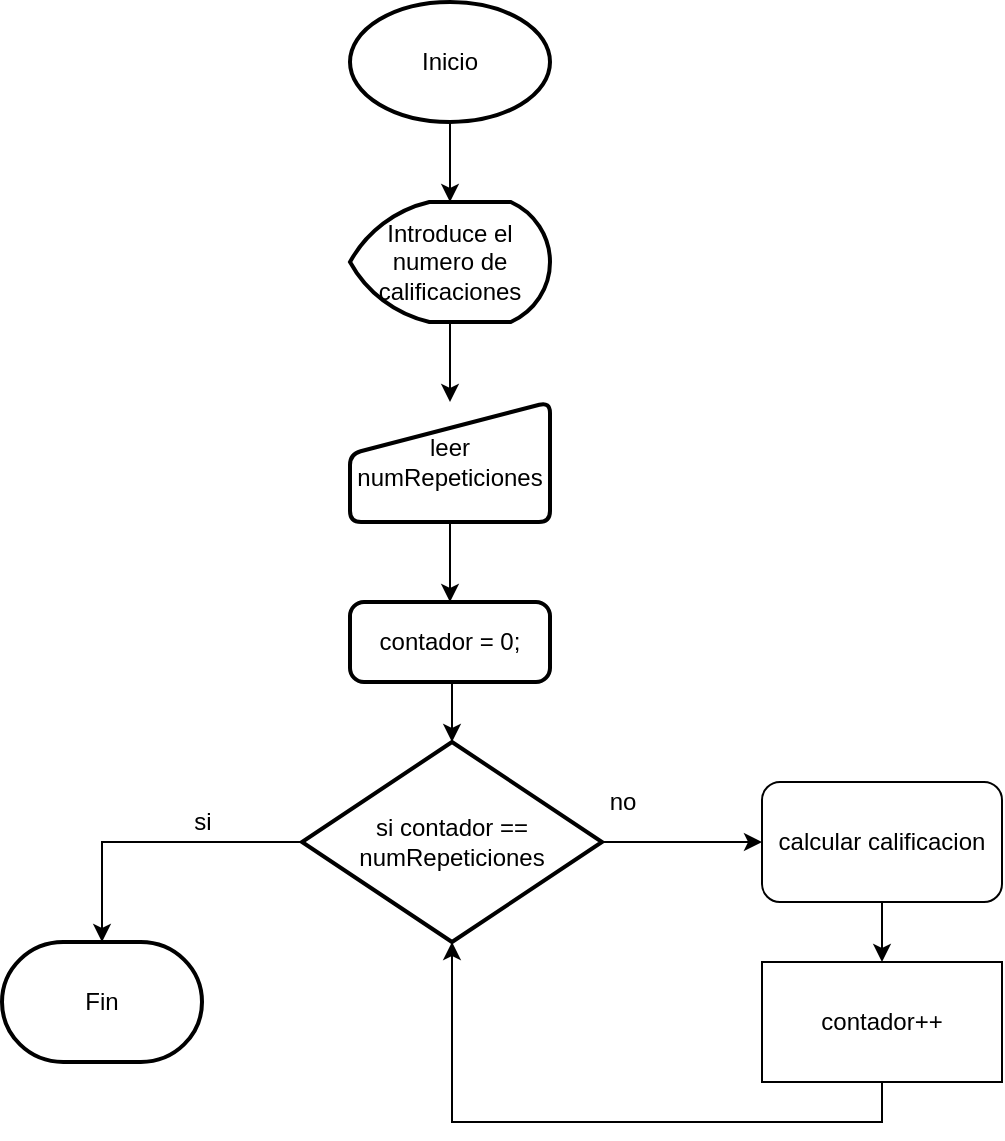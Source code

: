 <mxfile version="20.4.0" type="device"><diagram id="HcoecEVYPUfccEe20meU" name="Página-1"><mxGraphModel dx="1173" dy="650" grid="0" gridSize="10" guides="1" tooltips="1" connect="1" arrows="1" fold="1" page="1" pageScale="1" pageWidth="827" pageHeight="1169" math="0" shadow="0"><root><mxCell id="0"/><mxCell id="1" parent="0"/><mxCell id="Sv5pDU0DTzKuwBqLpg6l-60" style="edgeStyle=orthogonalEdgeStyle;rounded=0;orthogonalLoop=1;jettySize=auto;html=1;exitX=0.5;exitY=1;exitDx=0;exitDy=0;exitPerimeter=0;entryX=0.5;entryY=0;entryDx=0;entryDy=0;" edge="1" parent="1" source="Sv5pDU0DTzKuwBqLpg6l-1"><mxGeometry relative="1" as="geometry"><mxPoint x="414" y="120" as="targetPoint"/></mxGeometry></mxCell><mxCell id="Sv5pDU0DTzKuwBqLpg6l-1" value="Inicio" style="strokeWidth=2;html=1;shape=mxgraph.flowchart.start_1;whiteSpace=wrap;" vertex="1" parent="1"><mxGeometry x="364" y="20" width="100" height="60" as="geometry"/></mxCell><mxCell id="Sv5pDU0DTzKuwBqLpg6l-70" value="Fin" style="strokeWidth=2;html=1;shape=mxgraph.flowchart.terminator;whiteSpace=wrap;" vertex="1" parent="1"><mxGeometry x="190" y="490" width="100" height="60" as="geometry"/></mxCell><mxCell id="Sv5pDU0DTzKuwBqLpg6l-75" style="edgeStyle=orthogonalEdgeStyle;rounded=0;orthogonalLoop=1;jettySize=auto;html=1;exitX=0.5;exitY=1;exitDx=0;exitDy=0;exitPerimeter=0;entryX=0.5;entryY=0;entryDx=0;entryDy=0;" edge="1" parent="1" source="Sv5pDU0DTzKuwBqLpg6l-73" target="Sv5pDU0DTzKuwBqLpg6l-74"><mxGeometry relative="1" as="geometry"/></mxCell><mxCell id="Sv5pDU0DTzKuwBqLpg6l-73" value="Introduce el numero de calificaciones" style="strokeWidth=2;html=1;shape=mxgraph.flowchart.display;whiteSpace=wrap;" vertex="1" parent="1"><mxGeometry x="364" y="120" width="100" height="60" as="geometry"/></mxCell><mxCell id="Sv5pDU0DTzKuwBqLpg6l-77" style="edgeStyle=orthogonalEdgeStyle;rounded=0;orthogonalLoop=1;jettySize=auto;html=1;exitX=0.5;exitY=1;exitDx=0;exitDy=0;entryX=0.5;entryY=0;entryDx=0;entryDy=0;" edge="1" parent="1" source="Sv5pDU0DTzKuwBqLpg6l-74" target="Sv5pDU0DTzKuwBqLpg6l-76"><mxGeometry relative="1" as="geometry"/></mxCell><mxCell id="Sv5pDU0DTzKuwBqLpg6l-74" value="leer numRepeticiones" style="html=1;strokeWidth=2;shape=manualInput;whiteSpace=wrap;rounded=1;size=26;arcSize=11;" vertex="1" parent="1"><mxGeometry x="364" y="220" width="100" height="60" as="geometry"/></mxCell><mxCell id="Sv5pDU0DTzKuwBqLpg6l-81" style="edgeStyle=orthogonalEdgeStyle;rounded=0;orthogonalLoop=1;jettySize=auto;html=1;exitX=0.5;exitY=1;exitDx=0;exitDy=0;entryX=0.5;entryY=0;entryDx=0;entryDy=0;entryPerimeter=0;" edge="1" parent="1" source="Sv5pDU0DTzKuwBqLpg6l-76" target="Sv5pDU0DTzKuwBqLpg6l-78"><mxGeometry relative="1" as="geometry"/></mxCell><mxCell id="Sv5pDU0DTzKuwBqLpg6l-76" value="contador = 0;" style="rounded=1;whiteSpace=wrap;html=1;absoluteArcSize=1;arcSize=14;strokeWidth=2;" vertex="1" parent="1"><mxGeometry x="364" y="320" width="100" height="40" as="geometry"/></mxCell><mxCell id="Sv5pDU0DTzKuwBqLpg6l-82" style="edgeStyle=orthogonalEdgeStyle;rounded=0;orthogonalLoop=1;jettySize=auto;html=1;exitX=1;exitY=0.5;exitDx=0;exitDy=0;exitPerimeter=0;" edge="1" parent="1" source="Sv5pDU0DTzKuwBqLpg6l-78"><mxGeometry relative="1" as="geometry"><mxPoint x="570" y="440" as="targetPoint"/></mxGeometry></mxCell><mxCell id="Sv5pDU0DTzKuwBqLpg6l-91" style="edgeStyle=orthogonalEdgeStyle;rounded=0;orthogonalLoop=1;jettySize=auto;html=1;exitX=0;exitY=0.5;exitDx=0;exitDy=0;exitPerimeter=0;entryX=0.5;entryY=0;entryDx=0;entryDy=0;entryPerimeter=0;" edge="1" parent="1" source="Sv5pDU0DTzKuwBqLpg6l-78" target="Sv5pDU0DTzKuwBqLpg6l-70"><mxGeometry relative="1" as="geometry"/></mxCell><mxCell id="Sv5pDU0DTzKuwBqLpg6l-78" value="si contador == numRepeticiones" style="strokeWidth=2;html=1;shape=mxgraph.flowchart.decision;whiteSpace=wrap;" vertex="1" parent="1"><mxGeometry x="340" y="390" width="150" height="100" as="geometry"/></mxCell><mxCell id="Sv5pDU0DTzKuwBqLpg6l-86" style="edgeStyle=orthogonalEdgeStyle;rounded=0;orthogonalLoop=1;jettySize=auto;html=1;exitX=0.5;exitY=1;exitDx=0;exitDy=0;entryX=0.5;entryY=0;entryDx=0;entryDy=0;" edge="1" parent="1" source="Sv5pDU0DTzKuwBqLpg6l-83" target="Sv5pDU0DTzKuwBqLpg6l-85"><mxGeometry relative="1" as="geometry"/></mxCell><mxCell id="Sv5pDU0DTzKuwBqLpg6l-83" value="calcular calificacion" style="rounded=1;whiteSpace=wrap;html=1;" vertex="1" parent="1"><mxGeometry x="570" y="410" width="120" height="60" as="geometry"/></mxCell><mxCell id="Sv5pDU0DTzKuwBqLpg6l-84" value="no" style="text;html=1;align=center;verticalAlign=middle;resizable=0;points=[];autosize=1;strokeColor=none;fillColor=none;" vertex="1" parent="1"><mxGeometry x="480" y="405" width="40" height="30" as="geometry"/></mxCell><mxCell id="Sv5pDU0DTzKuwBqLpg6l-89" style="edgeStyle=orthogonalEdgeStyle;rounded=0;orthogonalLoop=1;jettySize=auto;html=1;exitX=0.5;exitY=1;exitDx=0;exitDy=0;entryX=0.5;entryY=1;entryDx=0;entryDy=0;entryPerimeter=0;" edge="1" parent="1" source="Sv5pDU0DTzKuwBqLpg6l-85" target="Sv5pDU0DTzKuwBqLpg6l-78"><mxGeometry relative="1" as="geometry"/></mxCell><mxCell id="Sv5pDU0DTzKuwBqLpg6l-85" value="contador++" style="whiteSpace=wrap;html=1;" vertex="1" parent="1"><mxGeometry x="570" y="500" width="120" height="60" as="geometry"/></mxCell><mxCell id="Sv5pDU0DTzKuwBqLpg6l-88" value="si" style="text;html=1;align=center;verticalAlign=middle;resizable=0;points=[];autosize=1;strokeColor=none;fillColor=none;" vertex="1" parent="1"><mxGeometry x="275" y="415" width="30" height="30" as="geometry"/></mxCell></root></mxGraphModel></diagram></mxfile>
